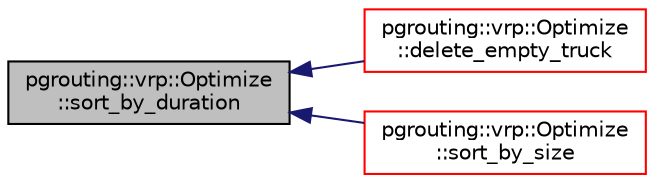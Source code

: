 digraph "pgrouting::vrp::Optimize::sort_by_duration"
{
  edge [fontname="Helvetica",fontsize="10",labelfontname="Helvetica",labelfontsize="10"];
  node [fontname="Helvetica",fontsize="10",shape=record];
  rankdir="LR";
  Node730 [label="pgrouting::vrp::Optimize\l::sort_by_duration",height=0.2,width=0.4,color="black", fillcolor="grey75", style="filled", fontcolor="black"];
  Node730 -> Node731 [dir="back",color="midnightblue",fontsize="10",style="solid",fontname="Helvetica"];
  Node731 [label="pgrouting::vrp::Optimize\l::delete_empty_truck",height=0.2,width=0.4,color="red", fillcolor="white", style="filled",URL="$classpgrouting_1_1vrp_1_1Optimize.html#a4dcb408130c2ed4164b8d754d11ad44b"];
  Node730 -> Node736 [dir="back",color="midnightblue",fontsize="10",style="solid",fontname="Helvetica"];
  Node736 [label="pgrouting::vrp::Optimize\l::sort_by_size",height=0.2,width=0.4,color="red", fillcolor="white", style="filled",URL="$classpgrouting_1_1vrp_1_1Optimize.html#a29de55e95d9d5b588e4691ed9dde085b"];
}
